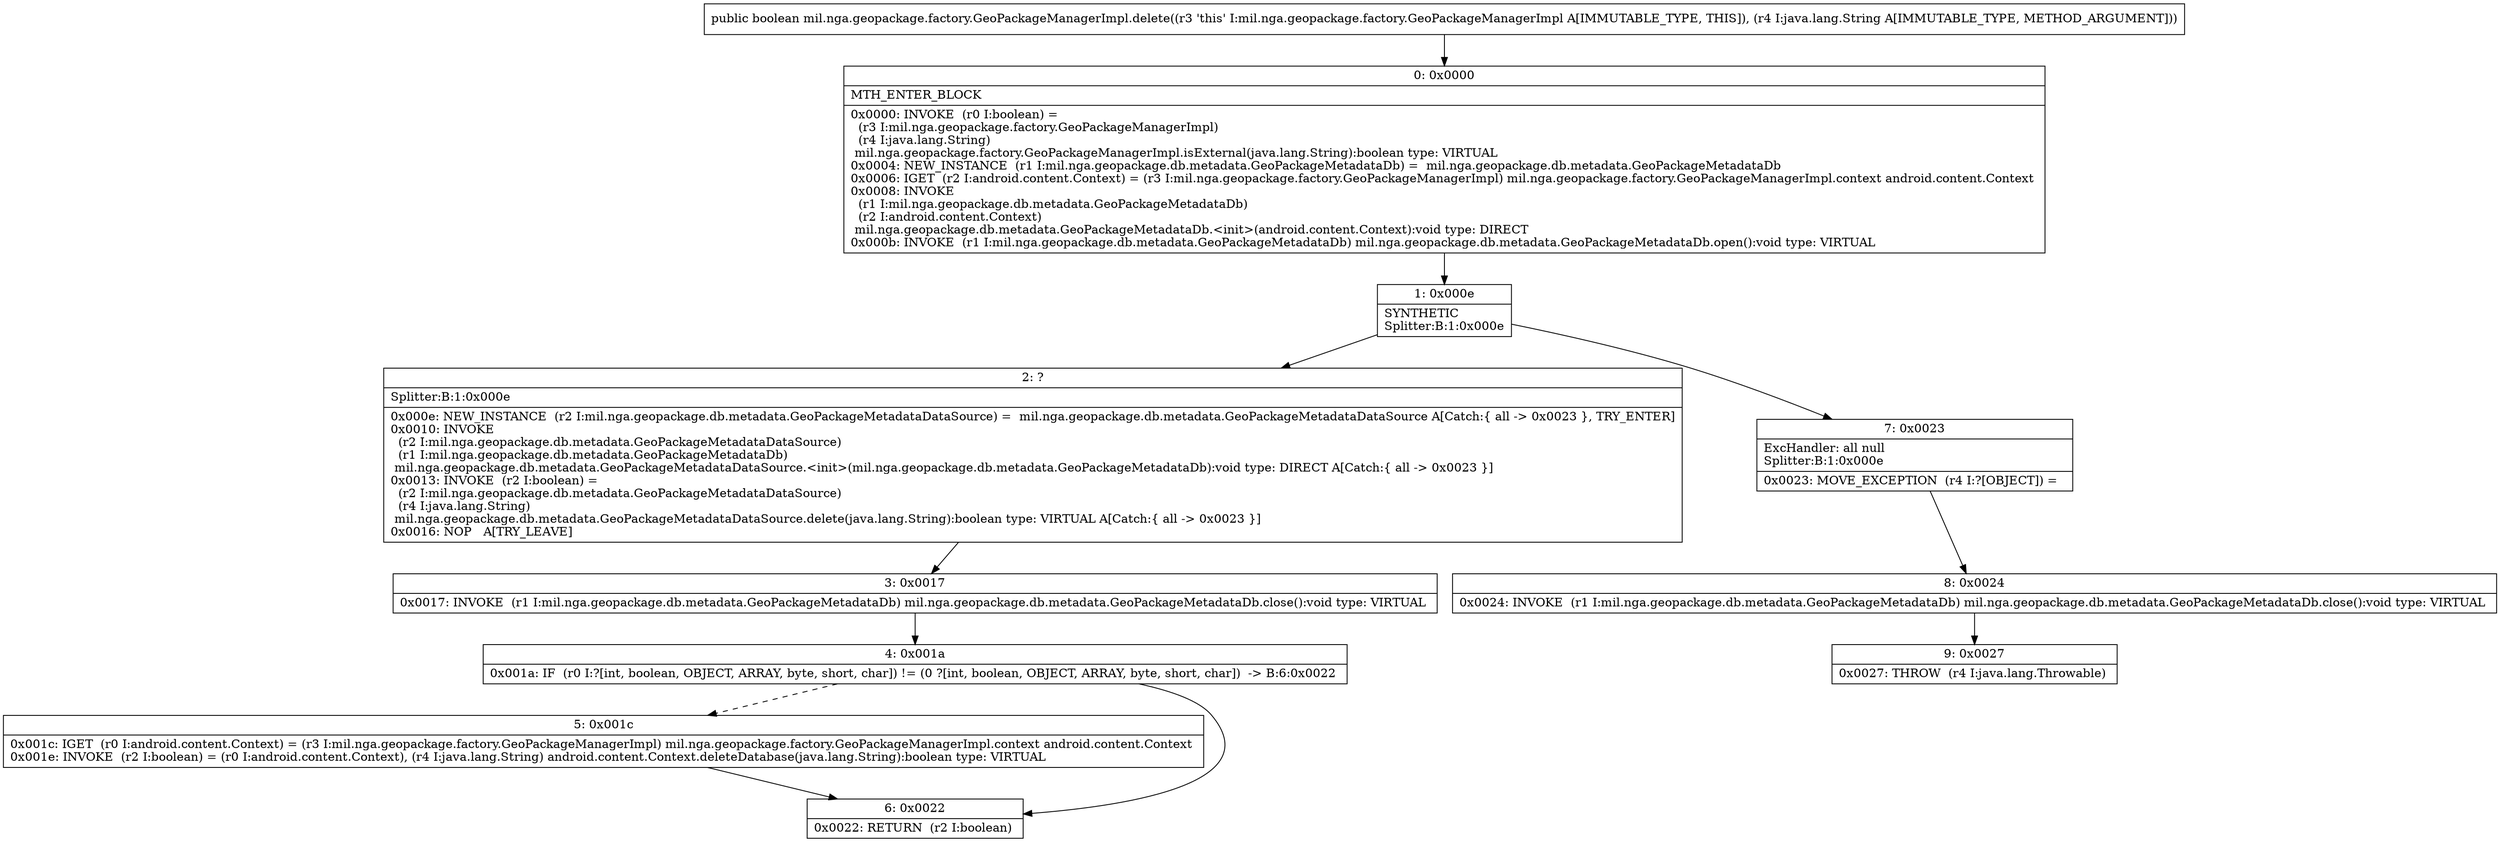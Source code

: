digraph "CFG formil.nga.geopackage.factory.GeoPackageManagerImpl.delete(Ljava\/lang\/String;)Z" {
Node_0 [shape=record,label="{0\:\ 0x0000|MTH_ENTER_BLOCK\l|0x0000: INVOKE  (r0 I:boolean) = \l  (r3 I:mil.nga.geopackage.factory.GeoPackageManagerImpl)\l  (r4 I:java.lang.String)\l mil.nga.geopackage.factory.GeoPackageManagerImpl.isExternal(java.lang.String):boolean type: VIRTUAL \l0x0004: NEW_INSTANCE  (r1 I:mil.nga.geopackage.db.metadata.GeoPackageMetadataDb) =  mil.nga.geopackage.db.metadata.GeoPackageMetadataDb \l0x0006: IGET  (r2 I:android.content.Context) = (r3 I:mil.nga.geopackage.factory.GeoPackageManagerImpl) mil.nga.geopackage.factory.GeoPackageManagerImpl.context android.content.Context \l0x0008: INVOKE  \l  (r1 I:mil.nga.geopackage.db.metadata.GeoPackageMetadataDb)\l  (r2 I:android.content.Context)\l mil.nga.geopackage.db.metadata.GeoPackageMetadataDb.\<init\>(android.content.Context):void type: DIRECT \l0x000b: INVOKE  (r1 I:mil.nga.geopackage.db.metadata.GeoPackageMetadataDb) mil.nga.geopackage.db.metadata.GeoPackageMetadataDb.open():void type: VIRTUAL \l}"];
Node_1 [shape=record,label="{1\:\ 0x000e|SYNTHETIC\lSplitter:B:1:0x000e\l}"];
Node_2 [shape=record,label="{2\:\ ?|Splitter:B:1:0x000e\l|0x000e: NEW_INSTANCE  (r2 I:mil.nga.geopackage.db.metadata.GeoPackageMetadataDataSource) =  mil.nga.geopackage.db.metadata.GeoPackageMetadataDataSource A[Catch:\{ all \-\> 0x0023 \}, TRY_ENTER]\l0x0010: INVOKE  \l  (r2 I:mil.nga.geopackage.db.metadata.GeoPackageMetadataDataSource)\l  (r1 I:mil.nga.geopackage.db.metadata.GeoPackageMetadataDb)\l mil.nga.geopackage.db.metadata.GeoPackageMetadataDataSource.\<init\>(mil.nga.geopackage.db.metadata.GeoPackageMetadataDb):void type: DIRECT A[Catch:\{ all \-\> 0x0023 \}]\l0x0013: INVOKE  (r2 I:boolean) = \l  (r2 I:mil.nga.geopackage.db.metadata.GeoPackageMetadataDataSource)\l  (r4 I:java.lang.String)\l mil.nga.geopackage.db.metadata.GeoPackageMetadataDataSource.delete(java.lang.String):boolean type: VIRTUAL A[Catch:\{ all \-\> 0x0023 \}]\l0x0016: NOP   A[TRY_LEAVE]\l}"];
Node_3 [shape=record,label="{3\:\ 0x0017|0x0017: INVOKE  (r1 I:mil.nga.geopackage.db.metadata.GeoPackageMetadataDb) mil.nga.geopackage.db.metadata.GeoPackageMetadataDb.close():void type: VIRTUAL \l}"];
Node_4 [shape=record,label="{4\:\ 0x001a|0x001a: IF  (r0 I:?[int, boolean, OBJECT, ARRAY, byte, short, char]) != (0 ?[int, boolean, OBJECT, ARRAY, byte, short, char])  \-\> B:6:0x0022 \l}"];
Node_5 [shape=record,label="{5\:\ 0x001c|0x001c: IGET  (r0 I:android.content.Context) = (r3 I:mil.nga.geopackage.factory.GeoPackageManagerImpl) mil.nga.geopackage.factory.GeoPackageManagerImpl.context android.content.Context \l0x001e: INVOKE  (r2 I:boolean) = (r0 I:android.content.Context), (r4 I:java.lang.String) android.content.Context.deleteDatabase(java.lang.String):boolean type: VIRTUAL \l}"];
Node_6 [shape=record,label="{6\:\ 0x0022|0x0022: RETURN  (r2 I:boolean) \l}"];
Node_7 [shape=record,label="{7\:\ 0x0023|ExcHandler: all null\lSplitter:B:1:0x000e\l|0x0023: MOVE_EXCEPTION  (r4 I:?[OBJECT]) =  \l}"];
Node_8 [shape=record,label="{8\:\ 0x0024|0x0024: INVOKE  (r1 I:mil.nga.geopackage.db.metadata.GeoPackageMetadataDb) mil.nga.geopackage.db.metadata.GeoPackageMetadataDb.close():void type: VIRTUAL \l}"];
Node_9 [shape=record,label="{9\:\ 0x0027|0x0027: THROW  (r4 I:java.lang.Throwable) \l}"];
MethodNode[shape=record,label="{public boolean mil.nga.geopackage.factory.GeoPackageManagerImpl.delete((r3 'this' I:mil.nga.geopackage.factory.GeoPackageManagerImpl A[IMMUTABLE_TYPE, THIS]), (r4 I:java.lang.String A[IMMUTABLE_TYPE, METHOD_ARGUMENT])) }"];
MethodNode -> Node_0;
Node_0 -> Node_1;
Node_1 -> Node_2;
Node_1 -> Node_7;
Node_2 -> Node_3;
Node_3 -> Node_4;
Node_4 -> Node_5[style=dashed];
Node_4 -> Node_6;
Node_5 -> Node_6;
Node_7 -> Node_8;
Node_8 -> Node_9;
}

